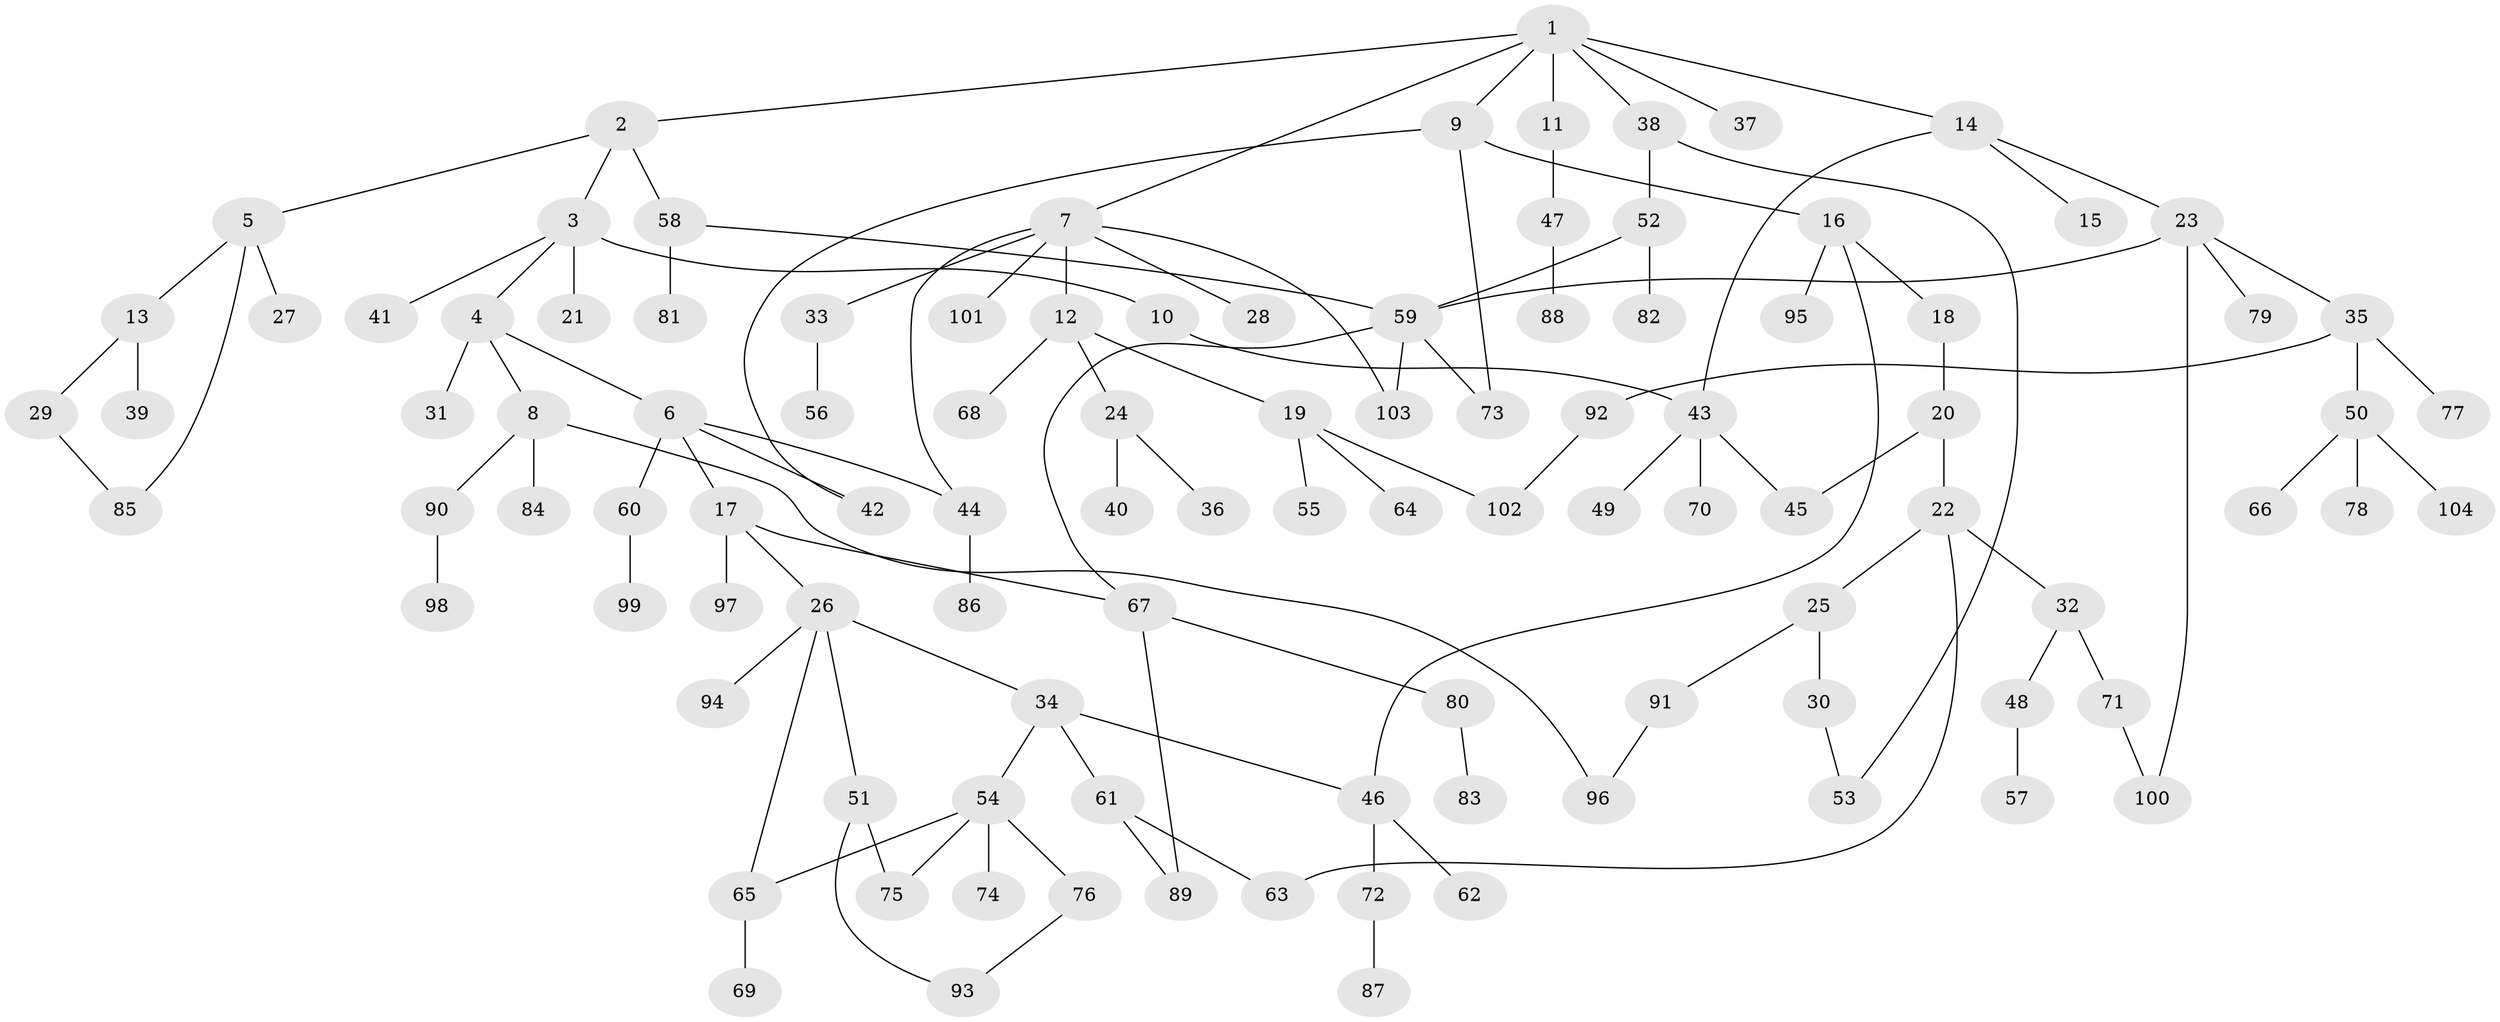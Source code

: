 // Generated by graph-tools (version 1.1) at 2025/01/03/09/25 03:01:03]
// undirected, 104 vertices, 123 edges
graph export_dot {
graph [start="1"]
  node [color=gray90,style=filled];
  1;
  2;
  3;
  4;
  5;
  6;
  7;
  8;
  9;
  10;
  11;
  12;
  13;
  14;
  15;
  16;
  17;
  18;
  19;
  20;
  21;
  22;
  23;
  24;
  25;
  26;
  27;
  28;
  29;
  30;
  31;
  32;
  33;
  34;
  35;
  36;
  37;
  38;
  39;
  40;
  41;
  42;
  43;
  44;
  45;
  46;
  47;
  48;
  49;
  50;
  51;
  52;
  53;
  54;
  55;
  56;
  57;
  58;
  59;
  60;
  61;
  62;
  63;
  64;
  65;
  66;
  67;
  68;
  69;
  70;
  71;
  72;
  73;
  74;
  75;
  76;
  77;
  78;
  79;
  80;
  81;
  82;
  83;
  84;
  85;
  86;
  87;
  88;
  89;
  90;
  91;
  92;
  93;
  94;
  95;
  96;
  97;
  98;
  99;
  100;
  101;
  102;
  103;
  104;
  1 -- 2;
  1 -- 7;
  1 -- 9;
  1 -- 11;
  1 -- 14;
  1 -- 37;
  1 -- 38;
  2 -- 3;
  2 -- 5;
  2 -- 58;
  3 -- 4;
  3 -- 10;
  3 -- 21;
  3 -- 41;
  4 -- 6;
  4 -- 8;
  4 -- 31;
  5 -- 13;
  5 -- 27;
  5 -- 85;
  6 -- 17;
  6 -- 42;
  6 -- 60;
  6 -- 44;
  7 -- 12;
  7 -- 28;
  7 -- 33;
  7 -- 44;
  7 -- 101;
  7 -- 103;
  8 -- 84;
  8 -- 90;
  8 -- 96;
  9 -- 16;
  9 -- 42;
  9 -- 73;
  10 -- 43;
  11 -- 47;
  12 -- 19;
  12 -- 24;
  12 -- 68;
  13 -- 29;
  13 -- 39;
  14 -- 15;
  14 -- 23;
  14 -- 43;
  16 -- 18;
  16 -- 95;
  16 -- 46;
  17 -- 26;
  17 -- 97;
  17 -- 67;
  18 -- 20;
  19 -- 55;
  19 -- 64;
  19 -- 102;
  20 -- 22;
  20 -- 45;
  22 -- 25;
  22 -- 32;
  22 -- 63;
  23 -- 35;
  23 -- 59;
  23 -- 79;
  23 -- 100;
  24 -- 36;
  24 -- 40;
  25 -- 30;
  25 -- 91;
  26 -- 34;
  26 -- 51;
  26 -- 65;
  26 -- 94;
  29 -- 85;
  30 -- 53;
  32 -- 48;
  32 -- 71;
  33 -- 56;
  34 -- 46;
  34 -- 54;
  34 -- 61;
  35 -- 50;
  35 -- 77;
  35 -- 92;
  38 -- 52;
  38 -- 53;
  43 -- 49;
  43 -- 70;
  43 -- 45;
  44 -- 86;
  46 -- 62;
  46 -- 72;
  47 -- 88;
  48 -- 57;
  50 -- 66;
  50 -- 78;
  50 -- 104;
  51 -- 93;
  51 -- 75;
  52 -- 82;
  52 -- 59;
  54 -- 74;
  54 -- 75;
  54 -- 76;
  54 -- 65;
  58 -- 81;
  58 -- 59;
  59 -- 67;
  59 -- 73;
  59 -- 103;
  60 -- 99;
  61 -- 63;
  61 -- 89;
  65 -- 69;
  67 -- 80;
  67 -- 89;
  71 -- 100;
  72 -- 87;
  76 -- 93;
  80 -- 83;
  90 -- 98;
  91 -- 96;
  92 -- 102;
}
